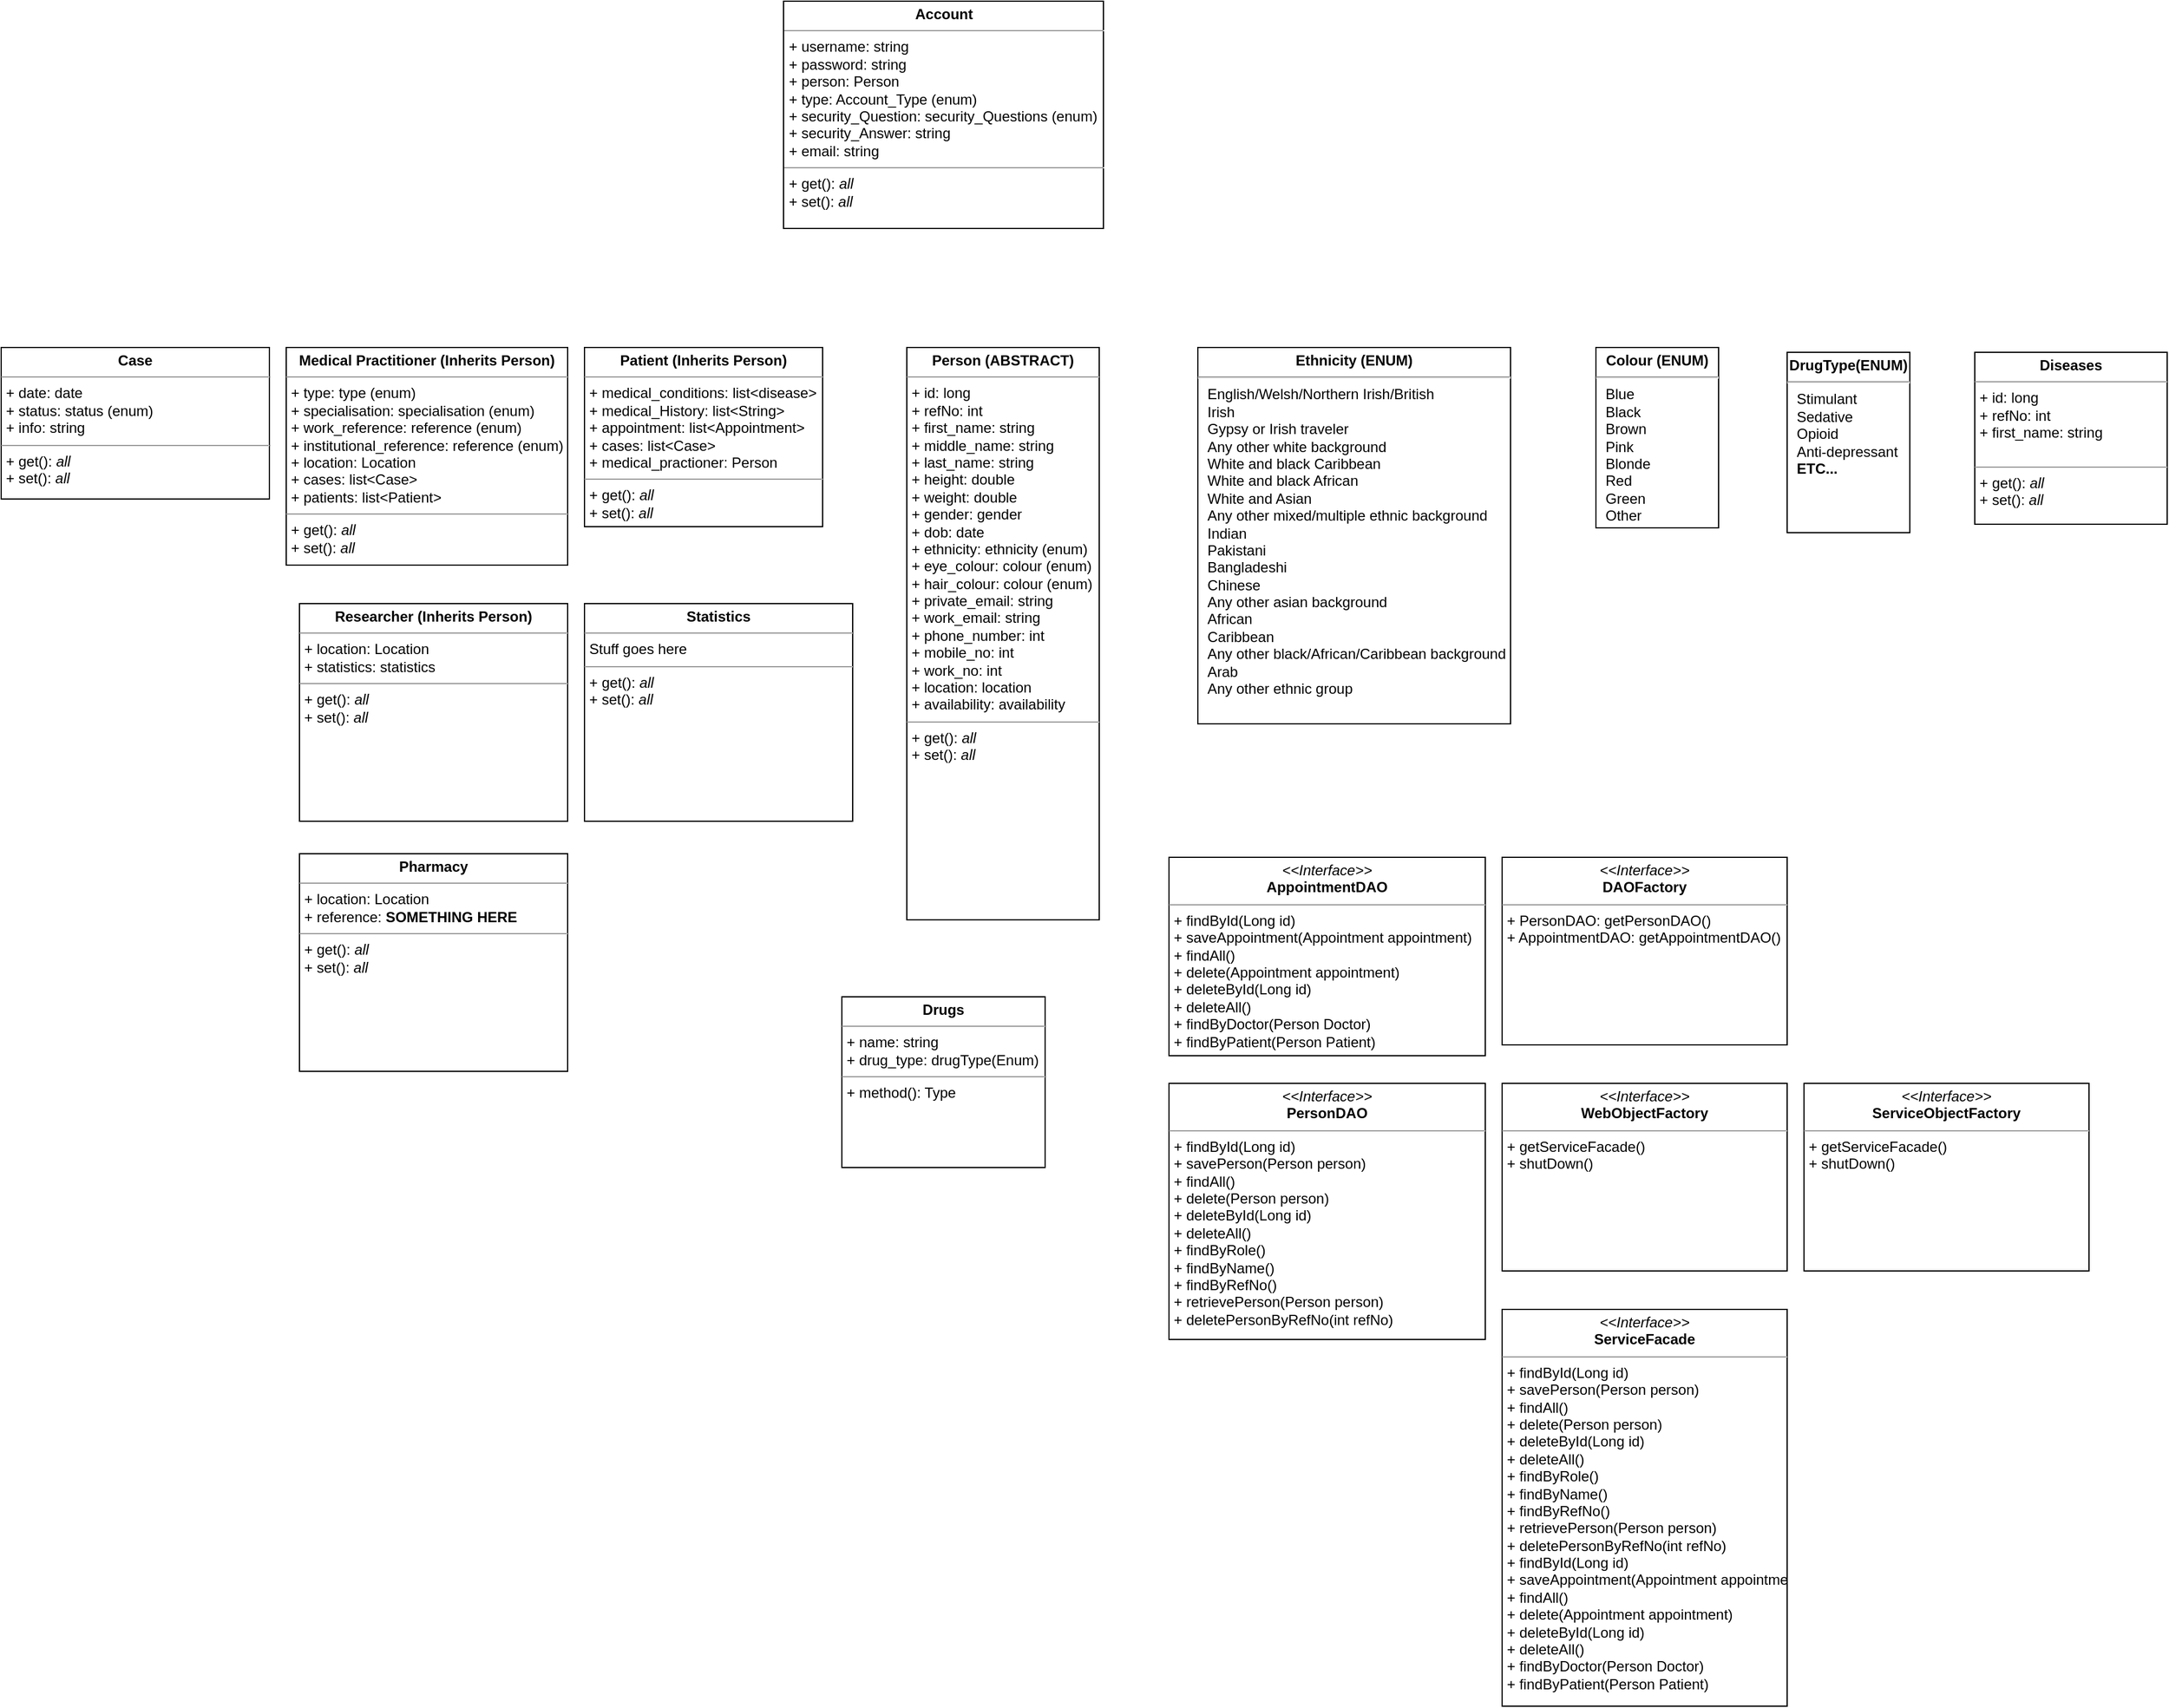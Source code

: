 <mxfile version="12.7.8" type="device"><diagram id="IaRB0hSCrIcvMKdp6ZIT" name="Page-1"><mxGraphModel dx="-6417" dy="3813" grid="0" gridSize="10" guides="1" tooltips="1" connect="1" arrows="1" fold="1" page="0" pageScale="1" pageWidth="827" pageHeight="1169" math="0" shadow="0"><root><mxCell id="0"/><mxCell id="1" parent="0"/><mxCell id="WB3Wu1iv00L5q_47RCzI-1" value="&lt;p style=&quot;margin: 0px ; margin-top: 4px ; text-align: center&quot;&gt;&lt;b&gt;Person (ABSTRACT)&lt;/b&gt;&lt;/p&gt;&lt;hr size=&quot;1&quot;&gt;&lt;p style=&quot;margin: 0px ; margin-left: 4px&quot;&gt;+ id: long&lt;br&gt;&lt;/p&gt;&lt;p style=&quot;margin: 0px ; margin-left: 4px&quot;&gt;+ refNo: int&lt;/p&gt;&lt;p style=&quot;margin: 0px ; margin-left: 4px&quot;&gt;+ first_name: string&lt;/p&gt;&lt;p style=&quot;margin: 0px ; margin-left: 4px&quot;&gt;+ middle_name: string&lt;br&gt;&lt;/p&gt;&lt;p style=&quot;margin: 0px ; margin-left: 4px&quot;&gt;+ last_name: string&lt;br&gt;&lt;/p&gt;&lt;p style=&quot;margin: 0px ; margin-left: 4px&quot;&gt;+ height: double&lt;br&gt;&lt;/p&gt;&lt;p style=&quot;margin: 0px ; margin-left: 4px&quot;&gt;+ weight: double&lt;br&gt;&lt;/p&gt;&lt;p style=&quot;margin: 0px ; margin-left: 4px&quot;&gt;+ gender: gender&lt;br&gt;&lt;/p&gt;&lt;p style=&quot;margin: 0px ; margin-left: 4px&quot;&gt;+ dob: date&lt;br&gt;&lt;/p&gt;&lt;p style=&quot;margin: 0px ; margin-left: 4px&quot;&gt;+ ethnicity: ethnicity (enum)&lt;br&gt;&lt;/p&gt;&lt;p style=&quot;margin: 0px ; margin-left: 4px&quot;&gt;+ eye_colour: colour (enum)&lt;br&gt;&lt;/p&gt;&lt;p style=&quot;margin: 0px ; margin-left: 4px&quot;&gt;+ hair_colour: colour (enum)&lt;br&gt;&lt;/p&gt;&lt;p style=&quot;margin: 0px ; margin-left: 4px&quot;&gt;+ private_email: string&lt;br&gt;&lt;/p&gt;&lt;p style=&quot;margin: 0px ; margin-left: 4px&quot;&gt;+ work_email: string&lt;br&gt;&lt;/p&gt;&lt;p style=&quot;margin: 0px ; margin-left: 4px&quot;&gt;+ phone_number: int&lt;br&gt;&lt;/p&gt;&lt;p style=&quot;margin: 0px ; margin-left: 4px&quot;&gt;+ mobile_no: int&lt;br&gt;&lt;/p&gt;&lt;p style=&quot;margin: 0px ; margin-left: 4px&quot;&gt;+ work_no: int&lt;br&gt;&lt;/p&gt;&lt;p style=&quot;margin: 0px ; margin-left: 4px&quot;&gt;+ location: location&lt;/p&gt;&lt;p style=&quot;margin: 0px ; margin-left: 4px&quot;&gt;+ availability: availability&lt;/p&gt;&lt;hr size=&quot;1&quot;&gt;&lt;p style=&quot;margin: 0px ; margin-left: 4px&quot;&gt;+ get(): &lt;i&gt;all&lt;/i&gt;&lt;/p&gt;&lt;p style=&quot;margin: 0px ; margin-left: 4px&quot;&gt;+ set(): &lt;i&gt;all&lt;/i&gt;&lt;/p&gt;" style="verticalAlign=top;align=left;overflow=fill;fontSize=12;fontFamily=Helvetica;html=1;" parent="1" vertex="1"><mxGeometry x="9296" y="-2166" width="160" height="476" as="geometry"/></mxCell><mxCell id="WB3Wu1iv00L5q_47RCzI-3" value="&lt;p style=&quot;margin: 4px 0px 0px ; text-align: center&quot;&gt;&lt;b&gt;Ethnicity (ENUM)&lt;/b&gt;&lt;/p&gt;&lt;hr&gt;&lt;p style=&quot;margin: 0px ; margin-left: 8px&quot;&gt;English/Welsh/Northern Irish/British&lt;/p&gt;&lt;p style=&quot;margin: 0px ; margin-left: 8px&quot;&gt;Irish&lt;/p&gt;&lt;p style=&quot;margin: 0px ; margin-left: 8px&quot;&gt;Gypsy or Irish traveler&lt;/p&gt;&lt;p style=&quot;margin: 0px ; margin-left: 8px&quot;&gt;Any other white background&lt;/p&gt;&lt;p style=&quot;margin: 0px ; margin-left: 8px&quot;&gt;White and black Caribbean&lt;/p&gt;&lt;p style=&quot;margin: 0px ; margin-left: 8px&quot;&gt;White and black African&lt;br&gt;&lt;/p&gt;&lt;p style=&quot;margin: 0px ; margin-left: 8px&quot;&gt;White and Asian&lt;br&gt;&lt;/p&gt;&lt;p style=&quot;margin: 0px ; margin-left: 8px&quot;&gt;Any other mixed/multiple ethnic background&lt;/p&gt;&lt;p style=&quot;margin: 0px ; margin-left: 8px&quot;&gt;Indian&lt;/p&gt;&lt;p style=&quot;margin: 0px ; margin-left: 8px&quot;&gt;Pakistani&lt;/p&gt;&lt;p style=&quot;margin: 0px ; margin-left: 8px&quot;&gt;Bangladeshi&lt;/p&gt;&lt;p style=&quot;margin: 0px ; margin-left: 8px&quot;&gt;Chinese&lt;/p&gt;&lt;p style=&quot;margin: 0px ; margin-left: 8px&quot;&gt;Any other asian background&lt;/p&gt;&lt;p style=&quot;margin: 0px ; margin-left: 8px&quot;&gt;African&lt;/p&gt;&lt;p style=&quot;margin: 0px ; margin-left: 8px&quot;&gt;Caribbean&lt;/p&gt;&lt;p style=&quot;margin: 0px ; margin-left: 8px&quot;&gt;Any other black/African/Caribbean background&lt;/p&gt;&lt;p style=&quot;margin: 0px ; margin-left: 8px&quot;&gt;Arab&lt;/p&gt;&lt;p style=&quot;margin: 0px ; margin-left: 8px&quot;&gt;Any other ethnic group&lt;/p&gt;" style="verticalAlign=top;align=left;overflow=fill;fontSize=12;fontFamily=Helvetica;html=1;" parent="1" vertex="1"><mxGeometry x="9538" y="-2166" width="260" height="313" as="geometry"/></mxCell><mxCell id="WB3Wu1iv00L5q_47RCzI-4" value="&lt;p style=&quot;margin: 4px 0px 0px ; text-align: center&quot;&gt;&lt;b&gt;Colour (ENUM)&lt;/b&gt;&lt;/p&gt;&lt;hr&gt;&lt;p style=&quot;margin: 0px ; margin-left: 8px&quot;&gt;Blue&lt;/p&gt;&lt;p style=&quot;margin: 0px ; margin-left: 8px&quot;&gt;Black&lt;/p&gt;&lt;p style=&quot;margin: 0px ; margin-left: 8px&quot;&gt;Brown&lt;/p&gt;&lt;p style=&quot;margin: 0px ; margin-left: 8px&quot;&gt;Pink&lt;/p&gt;&lt;p style=&quot;margin: 0px ; margin-left: 8px&quot;&gt;Blonde&lt;/p&gt;&lt;p style=&quot;margin: 0px ; margin-left: 8px&quot;&gt;Red&lt;/p&gt;&lt;p style=&quot;margin: 0px ; margin-left: 8px&quot;&gt;Green&lt;/p&gt;&lt;p style=&quot;margin: 0px ; margin-left: 8px&quot;&gt;Other&lt;/p&gt;" style="verticalAlign=top;align=left;overflow=fill;fontSize=12;fontFamily=Helvetica;html=1;" parent="1" vertex="1"><mxGeometry x="9869" y="-2166" width="102" height="150" as="geometry"/></mxCell><mxCell id="WB3Wu1iv00L5q_47RCzI-6" value="&lt;p style=&quot;margin: 0px ; margin-top: 4px ; text-align: center&quot;&gt;&lt;i&gt;&amp;lt;&amp;lt;Interface&amp;gt;&amp;gt;&lt;/i&gt;&lt;br&gt;&lt;b&gt;DAOFactory&lt;/b&gt;&lt;/p&gt;&lt;hr size=&quot;1&quot;&gt;&lt;p style=&quot;margin: 0px ; margin-left: 4px&quot;&gt;&lt;/p&gt;&lt;p style=&quot;margin: 0px ; margin-left: 4px&quot;&gt;+ PersonDAO: getPersonDAO()&lt;br&gt;+ AppointmentDAO: getAppointmentDAO()&lt;br&gt;&lt;/p&gt;" style="verticalAlign=top;align=left;overflow=fill;fontSize=12;fontFamily=Helvetica;html=1;" parent="1" vertex="1"><mxGeometry x="9791" y="-1742" width="237" height="156" as="geometry"/></mxCell><mxCell id="WB3Wu1iv00L5q_47RCzI-7" value="&lt;p style=&quot;margin: 0px ; margin-top: 4px ; text-align: center&quot;&gt;&lt;i&gt;&amp;lt;&amp;lt;Interface&amp;gt;&amp;gt;&lt;/i&gt;&lt;br&gt;&lt;b&gt;AppointmentDAO&lt;/b&gt;&lt;/p&gt;&lt;hr size=&quot;1&quot;&gt;&lt;p style=&quot;margin: 0px ; margin-left: 4px&quot;&gt;&lt;/p&gt;&lt;p style=&quot;margin: 0px ; margin-left: 4px&quot;&gt;+ findById(Long id)&lt;/p&gt;&lt;p style=&quot;margin: 0px ; margin-left: 4px&quot;&gt;+ saveAppointment(Appointment appointment)&lt;/p&gt;&lt;p style=&quot;margin: 0px ; margin-left: 4px&quot;&gt;+ findAll()&lt;/p&gt;&lt;p style=&quot;margin: 0px ; margin-left: 4px&quot;&gt;+ delete(Appointment appointment)&lt;/p&gt;&lt;p style=&quot;margin: 0px ; margin-left: 4px&quot;&gt;+ deleteById(Long id)&lt;/p&gt;&lt;p style=&quot;margin: 0px ; margin-left: 4px&quot;&gt;+ deleteAll()&lt;/p&gt;&lt;p style=&quot;margin: 0px ; margin-left: 4px&quot;&gt;+ findByDoctor(Person Doctor)&lt;/p&gt;&lt;p style=&quot;margin: 0px ; margin-left: 4px&quot;&gt;+ findByPatient(Person Patient)&lt;/p&gt;" style="verticalAlign=top;align=left;overflow=fill;fontSize=12;fontFamily=Helvetica;html=1;" parent="1" vertex="1"><mxGeometry x="9514" y="-1742" width="263" height="165" as="geometry"/></mxCell><mxCell id="WB3Wu1iv00L5q_47RCzI-8" value="&lt;p style=&quot;margin: 0px ; margin-top: 4px ; text-align: center&quot;&gt;&lt;i&gt;&amp;lt;&amp;lt;Interface&amp;gt;&amp;gt;&lt;/i&gt;&lt;br&gt;&lt;b&gt;PersonDAO&lt;/b&gt;&lt;/p&gt;&lt;hr size=&quot;1&quot;&gt;&lt;p style=&quot;margin: 0px ; margin-left: 4px&quot;&gt;&lt;/p&gt;&lt;p style=&quot;margin: 0px ; margin-left: 4px&quot;&gt;+ findById(Long id)&lt;/p&gt;&lt;p style=&quot;margin: 0px ; margin-left: 4px&quot;&gt;+ savePerson(Person person)&lt;/p&gt;&lt;p style=&quot;margin: 0px ; margin-left: 4px&quot;&gt;+ findAll()&lt;/p&gt;&lt;p style=&quot;margin: 0px ; margin-left: 4px&quot;&gt;+ delete(Person person)&lt;/p&gt;&lt;p style=&quot;margin: 0px ; margin-left: 4px&quot;&gt;+ deleteById(Long id)&lt;/p&gt;&lt;p style=&quot;margin: 0px ; margin-left: 4px&quot;&gt;+ deleteAll()&lt;/p&gt;&lt;p style=&quot;margin: 0px ; margin-left: 4px&quot;&gt;+ findByRole()&lt;/p&gt;&lt;p style=&quot;margin: 0px ; margin-left: 4px&quot;&gt;+ findByName()&lt;/p&gt;&lt;p style=&quot;margin: 0px ; margin-left: 4px&quot;&gt;+ findByRefNo()&lt;/p&gt;&lt;p style=&quot;margin: 0px ; margin-left: 4px&quot;&gt;+ retrievePerson(Person person)&lt;/p&gt;&lt;p style=&quot;margin: 0px ; margin-left: 4px&quot;&gt;+ deletePersonByRefNo(int refNo)&lt;/p&gt;" style="verticalAlign=top;align=left;overflow=fill;fontSize=12;fontFamily=Helvetica;html=1;" parent="1" vertex="1"><mxGeometry x="9514" y="-1554" width="263" height="213" as="geometry"/></mxCell><mxCell id="WB3Wu1iv00L5q_47RCzI-9" value="&lt;p style=&quot;margin: 0px ; margin-top: 4px ; text-align: center&quot;&gt;&lt;i&gt;&amp;lt;&amp;lt;Interface&amp;gt;&amp;gt;&lt;/i&gt;&lt;br&gt;&lt;b&gt;WebObjectFactory&lt;/b&gt;&lt;/p&gt;&lt;hr size=&quot;1&quot;&gt;&lt;p style=&quot;margin: 0px ; margin-left: 4px&quot;&gt;&lt;/p&gt;&lt;p style=&quot;margin: 0px ; margin-left: 4px&quot;&gt;+ getServiceFacade()&lt;br&gt;+ shutDown()&lt;br&gt;&lt;/p&gt;" style="verticalAlign=top;align=left;overflow=fill;fontSize=12;fontFamily=Helvetica;html=1;" parent="1" vertex="1"><mxGeometry x="9791" y="-1554" width="237" height="156" as="geometry"/></mxCell><mxCell id="WB3Wu1iv00L5q_47RCzI-10" value="&lt;p style=&quot;margin: 0px ; margin-top: 4px ; text-align: center&quot;&gt;&lt;i&gt;&amp;lt;&amp;lt;Interface&amp;gt;&amp;gt;&lt;/i&gt;&lt;br&gt;&lt;b&gt;ServiceObjectFactory&lt;/b&gt;&lt;/p&gt;&lt;hr size=&quot;1&quot;&gt;&lt;p style=&quot;margin: 0px ; margin-left: 4px&quot;&gt;&lt;/p&gt;&lt;p style=&quot;margin: 0px ; margin-left: 4px&quot;&gt;+ getServiceFacade()&lt;br&gt;+ shutDown()&lt;br&gt;&lt;/p&gt;" style="verticalAlign=top;align=left;overflow=fill;fontSize=12;fontFamily=Helvetica;html=1;" parent="1" vertex="1"><mxGeometry x="10042" y="-1554" width="237" height="156" as="geometry"/></mxCell><mxCell id="WB3Wu1iv00L5q_47RCzI-11" value="&lt;p style=&quot;margin: 0px ; margin-top: 4px ; text-align: center&quot;&gt;&lt;i&gt;&amp;lt;&amp;lt;Interface&amp;gt;&amp;gt;&lt;/i&gt;&lt;br&gt;&lt;b&gt;ServiceFacade&lt;/b&gt;&lt;/p&gt;&lt;hr size=&quot;1&quot;&gt;&lt;p style=&quot;margin: 0px ; margin-left: 4px&quot;&gt;&lt;/p&gt;&lt;p style=&quot;margin: 0px 0px 0px 4px&quot;&gt;+ findById(Long id)&lt;/p&gt;&lt;p style=&quot;margin: 0px 0px 0px 4px&quot;&gt;+ savePerson(Person person)&lt;/p&gt;&lt;p style=&quot;margin: 0px 0px 0px 4px&quot;&gt;+ findAll()&lt;/p&gt;&lt;p style=&quot;margin: 0px 0px 0px 4px&quot;&gt;+ delete(Person person)&lt;/p&gt;&lt;p style=&quot;margin: 0px 0px 0px 4px&quot;&gt;+ deleteById(Long id)&lt;/p&gt;&lt;p style=&quot;margin: 0px 0px 0px 4px&quot;&gt;+ deleteAll()&lt;/p&gt;&lt;p style=&quot;margin: 0px 0px 0px 4px&quot;&gt;+ findByRole()&lt;/p&gt;&lt;p style=&quot;margin: 0px 0px 0px 4px&quot;&gt;+ findByName()&lt;/p&gt;&lt;p style=&quot;margin: 0px 0px 0px 4px&quot;&gt;+ findByRefNo()&lt;/p&gt;&lt;p style=&quot;margin: 0px 0px 0px 4px&quot;&gt;+ retrievePerson(Person person)&lt;/p&gt;&lt;p style=&quot;margin: 0px 0px 0px 4px&quot;&gt;+ deletePersonByRefNo(int refNo)&lt;/p&gt;&lt;p style=&quot;margin: 0px 0px 0px 4px&quot;&gt;+ findById(Long id)&lt;/p&gt;&lt;p style=&quot;margin: 0px 0px 0px 4px&quot;&gt;+ saveAppointment(Appointment appointment)&lt;/p&gt;&lt;p style=&quot;margin: 0px 0px 0px 4px&quot;&gt;+ findAll()&lt;/p&gt;&lt;p style=&quot;margin: 0px 0px 0px 4px&quot;&gt;+ delete(Appointment appointment)&lt;/p&gt;&lt;p style=&quot;margin: 0px 0px 0px 4px&quot;&gt;+ deleteById(Long id)&lt;/p&gt;&lt;p style=&quot;margin: 0px 0px 0px 4px&quot;&gt;+ deleteAll()&lt;/p&gt;&lt;p style=&quot;margin: 0px 0px 0px 4px&quot;&gt;+ findByDoctor(Person Doctor)&lt;/p&gt;&lt;p style=&quot;margin: 0px 0px 0px 4px&quot;&gt;+ findByPatient(Person Patient)&lt;/p&gt;" style="verticalAlign=top;align=left;overflow=fill;fontSize=12;fontFamily=Helvetica;html=1;" parent="1" vertex="1"><mxGeometry x="9791" y="-1366" width="237" height="330" as="geometry"/></mxCell><mxCell id="WB3Wu1iv00L5q_47RCzI-12" value="&lt;p style=&quot;margin: 0px ; margin-top: 4px ; text-align: center&quot;&gt;&lt;b&gt;Drugs&lt;/b&gt;&lt;/p&gt;&lt;hr size=&quot;1&quot;&gt;&lt;p style=&quot;margin: 0px ; margin-left: 4px&quot;&gt;+ name: string&lt;/p&gt;&lt;p style=&quot;margin: 0px ; margin-left: 4px&quot;&gt;+ drug_type: drugType(Enum)&lt;/p&gt;&lt;hr size=&quot;1&quot;&gt;&lt;p style=&quot;margin: 0px ; margin-left: 4px&quot;&gt;+ method(): Type&lt;/p&gt;" style="verticalAlign=top;align=left;overflow=fill;fontSize=12;fontFamily=Helvetica;html=1;" parent="1" vertex="1"><mxGeometry x="9242" y="-1626" width="169" height="142" as="geometry"/></mxCell><mxCell id="WB3Wu1iv00L5q_47RCzI-13" value="&lt;p style=&quot;margin: 4px 0px 0px ; text-align: center&quot;&gt;&lt;b&gt;DrugType(ENUM)&lt;/b&gt;&lt;/p&gt;&lt;hr&gt;&lt;p style=&quot;margin: 0px ; margin-left: 8px&quot;&gt;Stimulant&lt;/p&gt;&lt;p style=&quot;margin: 0px ; margin-left: 8px&quot;&gt;Sedative&lt;/p&gt;&lt;p style=&quot;margin: 0px ; margin-left: 8px&quot;&gt;Opioid&lt;/p&gt;&lt;p style=&quot;margin: 0px ; margin-left: 8px&quot;&gt;Anti-depressant&lt;/p&gt;&lt;p style=&quot;margin: 0px ; margin-left: 8px&quot;&gt;&lt;b&gt;ETC...&lt;/b&gt;&lt;/p&gt;" style="verticalAlign=top;align=left;overflow=fill;fontSize=12;fontFamily=Helvetica;html=1;" parent="1" vertex="1"><mxGeometry x="10028" y="-2162" width="102" height="150" as="geometry"/></mxCell><mxCell id="WB3Wu1iv00L5q_47RCzI-14" value="&lt;p style=&quot;margin: 0px ; margin-top: 4px ; text-align: center&quot;&gt;&lt;b&gt;Diseases&lt;/b&gt;&lt;/p&gt;&lt;hr size=&quot;1&quot;&gt;&lt;p style=&quot;margin: 0px ; margin-left: 4px&quot;&gt;+ id: long&lt;br&gt;&lt;/p&gt;&lt;p style=&quot;margin: 0px ; margin-left: 4px&quot;&gt;+ refNo: int&lt;/p&gt;&lt;p style=&quot;margin: 0px ; margin-left: 4px&quot;&gt;+ first_name: string&lt;/p&gt;&lt;p style=&quot;margin: 0px ; margin-left: 4px&quot;&gt;&lt;br&gt;&lt;/p&gt;&lt;hr size=&quot;1&quot;&gt;&lt;p style=&quot;margin: 0px ; margin-left: 4px&quot;&gt;+ get(): &lt;i&gt;all&lt;/i&gt;&lt;/p&gt;&lt;p style=&quot;margin: 0px ; margin-left: 4px&quot;&gt;+ set(): &lt;i&gt;all&lt;/i&gt;&lt;/p&gt;" style="verticalAlign=top;align=left;overflow=fill;fontSize=12;fontFamily=Helvetica;html=1;" parent="1" vertex="1"><mxGeometry x="10184" y="-2162" width="160" height="143" as="geometry"/></mxCell><mxCell id="WB3Wu1iv00L5q_47RCzI-15" value="&lt;p style=&quot;margin: 0px ; margin-top: 4px ; text-align: center&quot;&gt;&lt;b&gt;Patient (Inherits Person)&lt;/b&gt;&lt;/p&gt;&lt;hr size=&quot;1&quot;&gt;&lt;p style=&quot;margin: 0px ; margin-left: 4px&quot;&gt;+ medical_conditions: list&amp;lt;disease&amp;gt;&lt;/p&gt;&lt;p style=&quot;margin: 0px ; margin-left: 4px&quot;&gt;+ medical_History: list&amp;lt;String&amp;gt;&lt;/p&gt;&lt;p style=&quot;margin: 0px ; margin-left: 4px&quot;&gt;+ appointment: list&amp;lt;Appointment&amp;gt;&lt;/p&gt;&lt;p style=&quot;margin: 0px ; margin-left: 4px&quot;&gt;+ cases: list&amp;lt;Case&amp;gt;&lt;/p&gt;&lt;p style=&quot;margin: 0px ; margin-left: 4px&quot;&gt;+ medical_practioner: Person&lt;/p&gt;&lt;hr size=&quot;1&quot;&gt;&lt;p style=&quot;margin: 0px ; margin-left: 4px&quot;&gt;+ get(): &lt;i&gt;all&lt;/i&gt;&lt;/p&gt;&lt;p style=&quot;margin: 0px ; margin-left: 4px&quot;&gt;+ set(): &lt;i&gt;all&lt;/i&gt;&lt;/p&gt;" style="verticalAlign=top;align=left;overflow=fill;fontSize=12;fontFamily=Helvetica;html=1;" parent="1" vertex="1"><mxGeometry x="9028" y="-2166" width="198" height="149" as="geometry"/></mxCell><mxCell id="WB3Wu1iv00L5q_47RCzI-18" value="&lt;p style=&quot;margin: 0px ; margin-top: 4px ; text-align: center&quot;&gt;&lt;b&gt;Account&lt;/b&gt;&lt;/p&gt;&lt;hr size=&quot;1&quot;&gt;&lt;p style=&quot;margin: 0px ; margin-left: 4px&quot;&gt;+ username: string&lt;/p&gt;&lt;p style=&quot;margin: 0px ; margin-left: 4px&quot;&gt;+ password: string&lt;/p&gt;&lt;p style=&quot;margin: 0px ; margin-left: 4px&quot;&gt;+ person: Person&lt;/p&gt;&lt;p style=&quot;margin: 0px ; margin-left: 4px&quot;&gt;+ type: Account_Type (enum)&lt;/p&gt;&lt;p style=&quot;margin: 0px ; margin-left: 4px&quot;&gt;+ security_Question: security_Questions (enum)&lt;/p&gt;&lt;p style=&quot;margin: 0px ; margin-left: 4px&quot;&gt;+ security_Answer: string&lt;/p&gt;&lt;p style=&quot;margin: 0px ; margin-left: 4px&quot;&gt;+ email: string&lt;/p&gt;&lt;hr size=&quot;1&quot;&gt;&lt;p style=&quot;margin: 0px ; margin-left: 4px&quot;&gt;+ get(): &lt;i&gt;all&lt;/i&gt;&lt;/p&gt;&lt;p style=&quot;margin: 0px ; margin-left: 4px&quot;&gt;+ set(): &lt;i&gt;all&lt;/i&gt;&lt;/p&gt;" style="verticalAlign=top;align=left;overflow=fill;fontSize=12;fontFamily=Helvetica;html=1;" parent="1" vertex="1"><mxGeometry x="9193.5" y="-2454" width="266" height="189" as="geometry"/></mxCell><mxCell id="WB3Wu1iv00L5q_47RCzI-19" value="&lt;p style=&quot;margin: 0px ; margin-top: 4px ; text-align: center&quot;&gt;&lt;b&gt;Medical Practitioner (Inherits Person)&lt;/b&gt;&lt;/p&gt;&lt;hr size=&quot;1&quot;&gt;&lt;p style=&quot;margin: 0px ; margin-left: 4px&quot;&gt;+ type: type (enum)&lt;br&gt;&lt;/p&gt;&lt;p style=&quot;margin: 0px ; margin-left: 4px&quot;&gt;+ specialisation: specialisation (enum)&lt;/p&gt;&lt;p style=&quot;margin: 0px ; margin-left: 4px&quot;&gt;+ work_reference: reference (enum)&lt;/p&gt;&lt;p style=&quot;margin: 0px ; margin-left: 4px&quot;&gt;+ institutional_reference: reference (enum)&lt;/p&gt;&lt;p style=&quot;margin: 0px ; margin-left: 4px&quot;&gt;+ location: Location&lt;/p&gt;&lt;p style=&quot;margin: 0px ; margin-left: 4px&quot;&gt;+ cases: list&amp;lt;Case&amp;gt;&lt;/p&gt;&lt;p style=&quot;margin: 0px ; margin-left: 4px&quot;&gt;+ patients: list&amp;lt;Patient&amp;gt;&lt;/p&gt;&lt;hr size=&quot;1&quot;&gt;&lt;p style=&quot;margin: 0px ; margin-left: 4px&quot;&gt;+ get(): &lt;i&gt;all&lt;/i&gt;&lt;/p&gt;&lt;p style=&quot;margin: 0px ; margin-left: 4px&quot;&gt;+ set(): &lt;i&gt;all&lt;/i&gt;&lt;/p&gt;" style="verticalAlign=top;align=left;overflow=fill;fontSize=12;fontFamily=Helvetica;html=1;" parent="1" vertex="1"><mxGeometry x="8780" y="-2166" width="234" height="181" as="geometry"/></mxCell><mxCell id="WB3Wu1iv00L5q_47RCzI-20" value="&lt;p style=&quot;margin: 0px ; margin-top: 4px ; text-align: center&quot;&gt;&lt;b&gt;Researcher (Inherits Person)&lt;/b&gt;&lt;/p&gt;&lt;hr size=&quot;1&quot;&gt;&lt;p style=&quot;margin: 0px ; margin-left: 4px&quot;&gt;+ location: Location&lt;/p&gt;&lt;p style=&quot;margin: 0px ; margin-left: 4px&quot;&gt;+ statistics: statistics&lt;/p&gt;&lt;hr size=&quot;1&quot;&gt;&lt;p style=&quot;margin: 0px ; margin-left: 4px&quot;&gt;+ get(): &lt;i&gt;all&lt;/i&gt;&lt;/p&gt;&lt;p style=&quot;margin: 0px ; margin-left: 4px&quot;&gt;+ set(): &lt;i&gt;all&lt;/i&gt;&lt;/p&gt;" style="verticalAlign=top;align=left;overflow=fill;fontSize=12;fontFamily=Helvetica;html=1;" parent="1" vertex="1"><mxGeometry x="8791" y="-1953" width="223" height="181" as="geometry"/></mxCell><mxCell id="WB3Wu1iv00L5q_47RCzI-21" value="&lt;p style=&quot;margin: 0px ; margin-top: 4px ; text-align: center&quot;&gt;&lt;b&gt;Statistics&lt;/b&gt;&lt;/p&gt;&lt;hr size=&quot;1&quot;&gt;&lt;p style=&quot;margin: 0px ; margin-left: 4px&quot;&gt;Stuff goes here&lt;/p&gt;&lt;hr size=&quot;1&quot;&gt;&lt;p style=&quot;margin: 0px ; margin-left: 4px&quot;&gt;+ get(): &lt;i&gt;all&lt;/i&gt;&lt;/p&gt;&lt;p style=&quot;margin: 0px ; margin-left: 4px&quot;&gt;+ set(): &lt;i&gt;all&lt;/i&gt;&lt;/p&gt;" style="verticalAlign=top;align=left;overflow=fill;fontSize=12;fontFamily=Helvetica;html=1;" parent="1" vertex="1"><mxGeometry x="9028" y="-1953" width="223" height="181" as="geometry"/></mxCell><mxCell id="WB3Wu1iv00L5q_47RCzI-23" value="&lt;p style=&quot;margin: 0px ; margin-top: 4px ; text-align: center&quot;&gt;&lt;b&gt;Pharmacy&lt;/b&gt;&lt;/p&gt;&lt;hr size=&quot;1&quot;&gt;&lt;p style=&quot;margin: 0px ; margin-left: 4px&quot;&gt;+ location: Location&lt;/p&gt;&lt;p style=&quot;margin: 0px ; margin-left: 4px&quot;&gt;+ reference: &lt;b&gt;SOMETHING HERE&lt;/b&gt;&lt;/p&gt;&lt;hr size=&quot;1&quot;&gt;&lt;p style=&quot;margin: 0px ; margin-left: 4px&quot;&gt;+ get(): &lt;i&gt;all&lt;/i&gt;&lt;/p&gt;&lt;p style=&quot;margin: 0px ; margin-left: 4px&quot;&gt;+ set(): &lt;i&gt;all&lt;/i&gt;&lt;/p&gt;" style="verticalAlign=top;align=left;overflow=fill;fontSize=12;fontFamily=Helvetica;html=1;" parent="1" vertex="1"><mxGeometry x="8791" y="-1745" width="223" height="181" as="geometry"/></mxCell><mxCell id="DEboNgFCv-60R9psKOI6-1" value="&lt;p style=&quot;margin: 0px ; margin-top: 4px ; text-align: center&quot;&gt;&lt;b&gt;Case&lt;/b&gt;&lt;/p&gt;&lt;hr size=&quot;1&quot;&gt;&lt;p style=&quot;margin: 0px ; margin-left: 4px&quot;&gt;+ date: date&lt;/p&gt;&lt;p style=&quot;margin: 0px ; margin-left: 4px&quot;&gt;+ status: status (enum)&lt;/p&gt;&lt;p style=&quot;margin: 0px ; margin-left: 4px&quot;&gt;+ info: string&lt;/p&gt;&lt;hr size=&quot;1&quot;&gt;&lt;p style=&quot;margin: 0px ; margin-left: 4px&quot;&gt;+ get(): &lt;i&gt;all&lt;/i&gt;&lt;/p&gt;&lt;p style=&quot;margin: 0px ; margin-left: 4px&quot;&gt;+ set(): &lt;i&gt;all&lt;/i&gt;&lt;/p&gt;" style="verticalAlign=top;align=left;overflow=fill;fontSize=12;fontFamily=Helvetica;html=1;" vertex="1" parent="1"><mxGeometry x="8543" y="-2166" width="223" height="126" as="geometry"/></mxCell></root></mxGraphModel></diagram></mxfile>